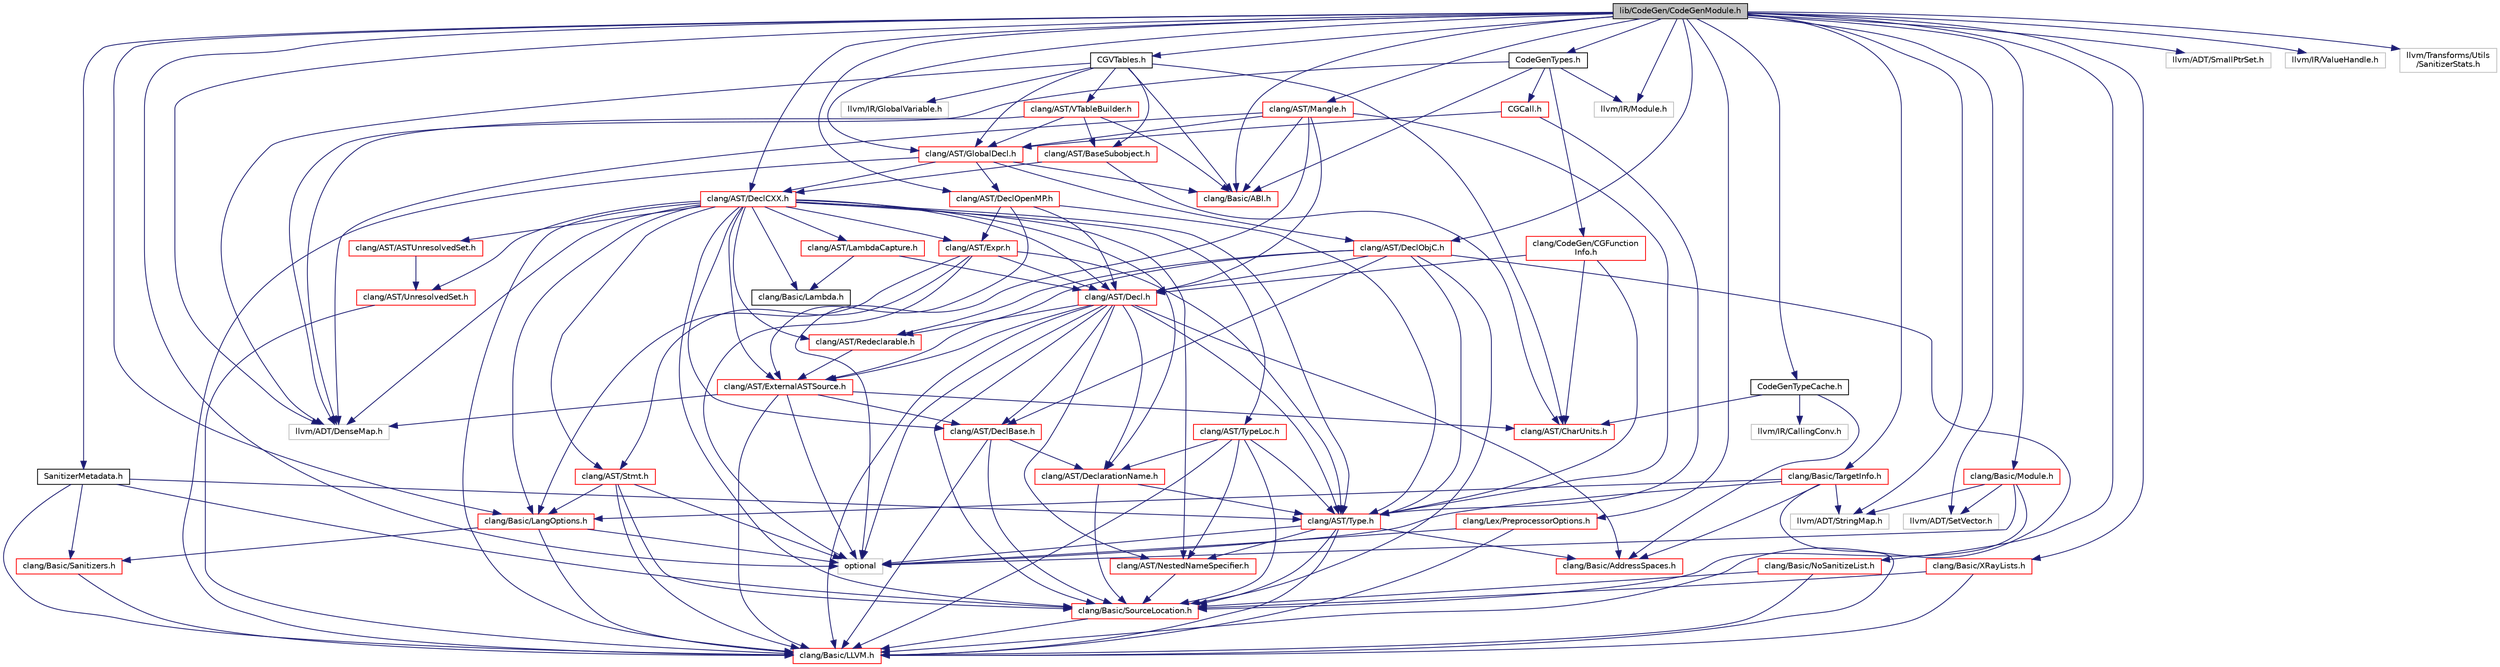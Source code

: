 digraph "lib/CodeGen/CodeGenModule.h"
{
 // LATEX_PDF_SIZE
  bgcolor="transparent";
  edge [fontname="Helvetica",fontsize="10",labelfontname="Helvetica",labelfontsize="10"];
  node [fontname="Helvetica",fontsize="10",shape=record];
  Node1 [label="lib/CodeGen/CodeGenModule.h",height=0.2,width=0.4,color="black", fillcolor="grey75", style="filled", fontcolor="black",tooltip=" "];
  Node1 -> Node2 [color="midnightblue",fontsize="10",style="solid",fontname="Helvetica"];
  Node2 [label="CGVTables.h",height=0.2,width=0.4,color="black",URL="$CGVTables_8h.html",tooltip=" "];
  Node2 -> Node3 [color="midnightblue",fontsize="10",style="solid",fontname="Helvetica"];
  Node3 [label="clang/AST/BaseSubobject.h",height=0.2,width=0.4,color="red",URL="$BaseSubobject_8h.html",tooltip=" "];
  Node3 -> Node4 [color="midnightblue",fontsize="10",style="solid",fontname="Helvetica"];
  Node4 [label="clang/AST/CharUnits.h",height=0.2,width=0.4,color="red",URL="$CharUnits_8h.html",tooltip=" "];
  Node3 -> Node9 [color="midnightblue",fontsize="10",style="solid",fontname="Helvetica"];
  Node9 [label="clang/AST/DeclCXX.h",height=0.2,width=0.4,color="red",URL="$DeclCXX_8h.html",tooltip=" "];
  Node9 -> Node10 [color="midnightblue",fontsize="10",style="solid",fontname="Helvetica"];
  Node10 [label="clang/AST/ASTUnresolvedSet.h",height=0.2,width=0.4,color="red",URL="$ASTUnresolvedSet_8h.html",tooltip=" "];
  Node10 -> Node28 [color="midnightblue",fontsize="10",style="solid",fontname="Helvetica"];
  Node28 [label="clang/AST/UnresolvedSet.h",height=0.2,width=0.4,color="red",URL="$UnresolvedSet_8h.html",tooltip=" "];
  Node28 -> Node29 [color="midnightblue",fontsize="10",style="solid",fontname="Helvetica"];
  Node29 [label="clang/Basic/LLVM.h",height=0.2,width=0.4,color="red",URL="$LLVM_8h.html",tooltip=" "];
  Node9 -> Node35 [color="midnightblue",fontsize="10",style="solid",fontname="Helvetica"];
  Node35 [label="clang/AST/Decl.h",height=0.2,width=0.4,color="red",URL="$Decl_8h.html",tooltip=" "];
  Node35 -> Node43 [color="midnightblue",fontsize="10",style="solid",fontname="Helvetica"];
  Node43 [label="clang/AST/DeclBase.h",height=0.2,width=0.4,color="red",URL="$DeclBase_8h.html",tooltip=" "];
  Node43 -> Node47 [color="midnightblue",fontsize="10",style="solid",fontname="Helvetica"];
  Node47 [label="clang/AST/DeclarationName.h",height=0.2,width=0.4,color="red",URL="$DeclarationName_8h.html",tooltip=" "];
  Node47 -> Node48 [color="midnightblue",fontsize="10",style="solid",fontname="Helvetica"];
  Node48 [label="clang/AST/Type.h",height=0.2,width=0.4,color="red",URL="$Type_8h.html",tooltip=" "];
  Node48 -> Node52 [color="midnightblue",fontsize="10",style="solid",fontname="Helvetica"];
  Node52 [label="clang/AST/NestedNameSpecifier.h",height=0.2,width=0.4,color="red",URL="$NestedNameSpecifier_8h.html",tooltip=" "];
  Node52 -> Node62 [color="midnightblue",fontsize="10",style="solid",fontname="Helvetica"];
  Node62 [label="clang/Basic/SourceLocation.h",height=0.2,width=0.4,color="red",URL="$SourceLocation_8h.html",tooltip=" "];
  Node62 -> Node29 [color="midnightblue",fontsize="10",style="solid",fontname="Helvetica"];
  Node48 -> Node72 [color="midnightblue",fontsize="10",style="solid",fontname="Helvetica"];
  Node72 [label="clang/Basic/AddressSpaces.h",height=0.2,width=0.4,color="red",URL="$AddressSpaces_8h.html",tooltip=" "];
  Node48 -> Node29 [color="midnightblue",fontsize="10",style="solid",fontname="Helvetica"];
  Node48 -> Node62 [color="midnightblue",fontsize="10",style="solid",fontname="Helvetica"];
  Node48 -> Node56 [color="midnightblue",fontsize="10",style="solid",fontname="Helvetica"];
  Node56 [label="optional",height=0.2,width=0.4,color="grey75",tooltip=" "];
  Node47 -> Node62 [color="midnightblue",fontsize="10",style="solid",fontname="Helvetica"];
  Node43 -> Node29 [color="midnightblue",fontsize="10",style="solid",fontname="Helvetica"];
  Node43 -> Node62 [color="midnightblue",fontsize="10",style="solid",fontname="Helvetica"];
  Node35 -> Node47 [color="midnightblue",fontsize="10",style="solid",fontname="Helvetica"];
  Node35 -> Node101 [color="midnightblue",fontsize="10",style="solid",fontname="Helvetica"];
  Node101 [label="clang/AST/ExternalASTSource.h",height=0.2,width=0.4,color="red",URL="$ExternalASTSource_8h.html",tooltip=" "];
  Node101 -> Node4 [color="midnightblue",fontsize="10",style="solid",fontname="Helvetica"];
  Node101 -> Node43 [color="midnightblue",fontsize="10",style="solid",fontname="Helvetica"];
  Node101 -> Node29 [color="midnightblue",fontsize="10",style="solid",fontname="Helvetica"];
  Node101 -> Node63 [color="midnightblue",fontsize="10",style="solid",fontname="Helvetica"];
  Node63 [label="llvm/ADT/DenseMap.h",height=0.2,width=0.4,color="grey75",tooltip=" "];
  Node101 -> Node56 [color="midnightblue",fontsize="10",style="solid",fontname="Helvetica"];
  Node35 -> Node52 [color="midnightblue",fontsize="10",style="solid",fontname="Helvetica"];
  Node35 -> Node102 [color="midnightblue",fontsize="10",style="solid",fontname="Helvetica"];
  Node102 [label="clang/AST/Redeclarable.h",height=0.2,width=0.4,color="red",URL="$Redeclarable_8h.html",tooltip=" "];
  Node102 -> Node101 [color="midnightblue",fontsize="10",style="solid",fontname="Helvetica"];
  Node35 -> Node48 [color="midnightblue",fontsize="10",style="solid",fontname="Helvetica"];
  Node35 -> Node72 [color="midnightblue",fontsize="10",style="solid",fontname="Helvetica"];
  Node35 -> Node29 [color="midnightblue",fontsize="10",style="solid",fontname="Helvetica"];
  Node35 -> Node62 [color="midnightblue",fontsize="10",style="solid",fontname="Helvetica"];
  Node35 -> Node56 [color="midnightblue",fontsize="10",style="solid",fontname="Helvetica"];
  Node9 -> Node43 [color="midnightblue",fontsize="10",style="solid",fontname="Helvetica"];
  Node9 -> Node47 [color="midnightblue",fontsize="10",style="solid",fontname="Helvetica"];
  Node9 -> Node104 [color="midnightblue",fontsize="10",style="solid",fontname="Helvetica"];
  Node104 [label="clang/AST/Expr.h",height=0.2,width=0.4,color="red",URL="$Expr_8h.html",tooltip=" "];
  Node104 -> Node35 [color="midnightblue",fontsize="10",style="solid",fontname="Helvetica"];
  Node104 -> Node109 [color="midnightblue",fontsize="10",style="solid",fontname="Helvetica"];
  Node109 [label="clang/AST/Stmt.h",height=0.2,width=0.4,color="red",URL="$Stmt_8h.html",tooltip=" "];
  Node109 -> Node29 [color="midnightblue",fontsize="10",style="solid",fontname="Helvetica"];
  Node109 -> Node113 [color="midnightblue",fontsize="10",style="solid",fontname="Helvetica"];
  Node113 [label="clang/Basic/LangOptions.h",height=0.2,width=0.4,color="red",URL="$LangOptions_8h.html",tooltip=" "];
  Node113 -> Node29 [color="midnightblue",fontsize="10",style="solid",fontname="Helvetica"];
  Node113 -> Node120 [color="midnightblue",fontsize="10",style="solid",fontname="Helvetica"];
  Node120 [label="clang/Basic/Sanitizers.h",height=0.2,width=0.4,color="red",URL="$Sanitizers_8h.html",tooltip=" "];
  Node120 -> Node29 [color="midnightblue",fontsize="10",style="solid",fontname="Helvetica"];
  Node113 -> Node56 [color="midnightblue",fontsize="10",style="solid",fontname="Helvetica"];
  Node109 -> Node62 [color="midnightblue",fontsize="10",style="solid",fontname="Helvetica"];
  Node109 -> Node56 [color="midnightblue",fontsize="10",style="solid",fontname="Helvetica"];
  Node104 -> Node48 [color="midnightblue",fontsize="10",style="solid",fontname="Helvetica"];
  Node104 -> Node113 [color="midnightblue",fontsize="10",style="solid",fontname="Helvetica"];
  Node104 -> Node56 [color="midnightblue",fontsize="10",style="solid",fontname="Helvetica"];
  Node9 -> Node101 [color="midnightblue",fontsize="10",style="solid",fontname="Helvetica"];
  Node9 -> Node135 [color="midnightblue",fontsize="10",style="solid",fontname="Helvetica"];
  Node135 [label="clang/AST/LambdaCapture.h",height=0.2,width=0.4,color="red",URL="$LambdaCapture_8h.html",tooltip=" "];
  Node135 -> Node35 [color="midnightblue",fontsize="10",style="solid",fontname="Helvetica"];
  Node135 -> Node136 [color="midnightblue",fontsize="10",style="solid",fontname="Helvetica"];
  Node136 [label="clang/Basic/Lambda.h",height=0.2,width=0.4,color="black",URL="$Lambda_8h.html",tooltip=" "];
  Node9 -> Node52 [color="midnightblue",fontsize="10",style="solid",fontname="Helvetica"];
  Node9 -> Node102 [color="midnightblue",fontsize="10",style="solid",fontname="Helvetica"];
  Node9 -> Node109 [color="midnightblue",fontsize="10",style="solid",fontname="Helvetica"];
  Node9 -> Node48 [color="midnightblue",fontsize="10",style="solid",fontname="Helvetica"];
  Node9 -> Node137 [color="midnightblue",fontsize="10",style="solid",fontname="Helvetica"];
  Node137 [label="clang/AST/TypeLoc.h",height=0.2,width=0.4,color="red",URL="$TypeLoc_8h.html",tooltip=" "];
  Node137 -> Node47 [color="midnightblue",fontsize="10",style="solid",fontname="Helvetica"];
  Node137 -> Node52 [color="midnightblue",fontsize="10",style="solid",fontname="Helvetica"];
  Node137 -> Node48 [color="midnightblue",fontsize="10",style="solid",fontname="Helvetica"];
  Node137 -> Node29 [color="midnightblue",fontsize="10",style="solid",fontname="Helvetica"];
  Node137 -> Node62 [color="midnightblue",fontsize="10",style="solid",fontname="Helvetica"];
  Node9 -> Node28 [color="midnightblue",fontsize="10",style="solid",fontname="Helvetica"];
  Node9 -> Node29 [color="midnightblue",fontsize="10",style="solid",fontname="Helvetica"];
  Node9 -> Node136 [color="midnightblue",fontsize="10",style="solid",fontname="Helvetica"];
  Node9 -> Node113 [color="midnightblue",fontsize="10",style="solid",fontname="Helvetica"];
  Node9 -> Node62 [color="midnightblue",fontsize="10",style="solid",fontname="Helvetica"];
  Node9 -> Node63 [color="midnightblue",fontsize="10",style="solid",fontname="Helvetica"];
  Node2 -> Node4 [color="midnightblue",fontsize="10",style="solid",fontname="Helvetica"];
  Node2 -> Node141 [color="midnightblue",fontsize="10",style="solid",fontname="Helvetica"];
  Node141 [label="clang/AST/GlobalDecl.h",height=0.2,width=0.4,color="red",URL="$GlobalDecl_8h.html",tooltip=" "];
  Node141 -> Node9 [color="midnightblue",fontsize="10",style="solid",fontname="Helvetica"];
  Node141 -> Node151 [color="midnightblue",fontsize="10",style="solid",fontname="Helvetica"];
  Node151 [label="clang/AST/DeclObjC.h",height=0.2,width=0.4,color="red",URL="$DeclObjC_8h.html",tooltip=" "];
  Node151 -> Node35 [color="midnightblue",fontsize="10",style="solid",fontname="Helvetica"];
  Node151 -> Node43 [color="midnightblue",fontsize="10",style="solid",fontname="Helvetica"];
  Node151 -> Node101 [color="midnightblue",fontsize="10",style="solid",fontname="Helvetica"];
  Node151 -> Node102 [color="midnightblue",fontsize="10",style="solid",fontname="Helvetica"];
  Node151 -> Node48 [color="midnightblue",fontsize="10",style="solid",fontname="Helvetica"];
  Node151 -> Node29 [color="midnightblue",fontsize="10",style="solid",fontname="Helvetica"];
  Node151 -> Node62 [color="midnightblue",fontsize="10",style="solid",fontname="Helvetica"];
  Node141 -> Node156 [color="midnightblue",fontsize="10",style="solid",fontname="Helvetica"];
  Node156 [label="clang/AST/DeclOpenMP.h",height=0.2,width=0.4,color="red",URL="$DeclOpenMP_8h.html",tooltip=" "];
  Node156 -> Node35 [color="midnightblue",fontsize="10",style="solid",fontname="Helvetica"];
  Node156 -> Node104 [color="midnightblue",fontsize="10",style="solid",fontname="Helvetica"];
  Node156 -> Node101 [color="midnightblue",fontsize="10",style="solid",fontname="Helvetica"];
  Node156 -> Node48 [color="midnightblue",fontsize="10",style="solid",fontname="Helvetica"];
  Node141 -> Node181 [color="midnightblue",fontsize="10",style="solid",fontname="Helvetica"];
  Node181 [label="clang/Basic/ABI.h",height=0.2,width=0.4,color="red",URL="$ABI_8h.html",tooltip=" "];
  Node141 -> Node29 [color="midnightblue",fontsize="10",style="solid",fontname="Helvetica"];
  Node2 -> Node182 [color="midnightblue",fontsize="10",style="solid",fontname="Helvetica"];
  Node182 [label="clang/AST/VTableBuilder.h",height=0.2,width=0.4,color="red",URL="$VTableBuilder_8h.html",tooltip=" "];
  Node182 -> Node3 [color="midnightblue",fontsize="10",style="solid",fontname="Helvetica"];
  Node182 -> Node141 [color="midnightblue",fontsize="10",style="solid",fontname="Helvetica"];
  Node182 -> Node181 [color="midnightblue",fontsize="10",style="solid",fontname="Helvetica"];
  Node182 -> Node63 [color="midnightblue",fontsize="10",style="solid",fontname="Helvetica"];
  Node2 -> Node181 [color="midnightblue",fontsize="10",style="solid",fontname="Helvetica"];
  Node2 -> Node63 [color="midnightblue",fontsize="10",style="solid",fontname="Helvetica"];
  Node2 -> Node189 [color="midnightblue",fontsize="10",style="solid",fontname="Helvetica"];
  Node189 [label="llvm/IR/GlobalVariable.h",height=0.2,width=0.4,color="grey75",tooltip=" "];
  Node1 -> Node190 [color="midnightblue",fontsize="10",style="solid",fontname="Helvetica"];
  Node190 [label="CodeGenTypeCache.h",height=0.2,width=0.4,color="black",URL="$CodeGenTypeCache_8h.html",tooltip=" "];
  Node190 -> Node4 [color="midnightblue",fontsize="10",style="solid",fontname="Helvetica"];
  Node190 -> Node72 [color="midnightblue",fontsize="10",style="solid",fontname="Helvetica"];
  Node190 -> Node191 [color="midnightblue",fontsize="10",style="solid",fontname="Helvetica"];
  Node191 [label="llvm/IR/CallingConv.h",height=0.2,width=0.4,color="grey75",tooltip=" "];
  Node1 -> Node192 [color="midnightblue",fontsize="10",style="solid",fontname="Helvetica"];
  Node192 [label="CodeGenTypes.h",height=0.2,width=0.4,color="black",URL="$CodeGenTypes_8h.html",tooltip=" "];
  Node192 -> Node193 [color="midnightblue",fontsize="10",style="solid",fontname="Helvetica"];
  Node193 [label="CGCall.h",height=0.2,width=0.4,color="red",URL="$CGCall_8h.html",tooltip=" "];
  Node193 -> Node141 [color="midnightblue",fontsize="10",style="solid",fontname="Helvetica"];
  Node193 -> Node48 [color="midnightblue",fontsize="10",style="solid",fontname="Helvetica"];
  Node192 -> Node181 [color="midnightblue",fontsize="10",style="solid",fontname="Helvetica"];
  Node192 -> Node205 [color="midnightblue",fontsize="10",style="solid",fontname="Helvetica"];
  Node205 [label="clang/CodeGen/CGFunction\lInfo.h",height=0.2,width=0.4,color="red",URL="$CGFunctionInfo_8h.html",tooltip=" "];
  Node205 -> Node4 [color="midnightblue",fontsize="10",style="solid",fontname="Helvetica"];
  Node205 -> Node35 [color="midnightblue",fontsize="10",style="solid",fontname="Helvetica"];
  Node205 -> Node48 [color="midnightblue",fontsize="10",style="solid",fontname="Helvetica"];
  Node192 -> Node63 [color="midnightblue",fontsize="10",style="solid",fontname="Helvetica"];
  Node192 -> Node207 [color="midnightblue",fontsize="10",style="solid",fontname="Helvetica"];
  Node207 [label="llvm/IR/Module.h",height=0.2,width=0.4,color="grey75",tooltip=" "];
  Node1 -> Node208 [color="midnightblue",fontsize="10",style="solid",fontname="Helvetica"];
  Node208 [label="SanitizerMetadata.h",height=0.2,width=0.4,color="black",URL="$SanitizerMetadata_8h.html",tooltip=" "];
  Node208 -> Node48 [color="midnightblue",fontsize="10",style="solid",fontname="Helvetica"];
  Node208 -> Node29 [color="midnightblue",fontsize="10",style="solid",fontname="Helvetica"];
  Node208 -> Node120 [color="midnightblue",fontsize="10",style="solid",fontname="Helvetica"];
  Node208 -> Node62 [color="midnightblue",fontsize="10",style="solid",fontname="Helvetica"];
  Node1 -> Node9 [color="midnightblue",fontsize="10",style="solid",fontname="Helvetica"];
  Node1 -> Node151 [color="midnightblue",fontsize="10",style="solid",fontname="Helvetica"];
  Node1 -> Node156 [color="midnightblue",fontsize="10",style="solid",fontname="Helvetica"];
  Node1 -> Node141 [color="midnightblue",fontsize="10",style="solid",fontname="Helvetica"];
  Node1 -> Node209 [color="midnightblue",fontsize="10",style="solid",fontname="Helvetica"];
  Node209 [label="clang/AST/Mangle.h",height=0.2,width=0.4,color="red",URL="$Mangle_8h.html",tooltip=" "];
  Node209 -> Node35 [color="midnightblue",fontsize="10",style="solid",fontname="Helvetica"];
  Node209 -> Node141 [color="midnightblue",fontsize="10",style="solid",fontname="Helvetica"];
  Node209 -> Node48 [color="midnightblue",fontsize="10",style="solid",fontname="Helvetica"];
  Node209 -> Node181 [color="midnightblue",fontsize="10",style="solid",fontname="Helvetica"];
  Node209 -> Node63 [color="midnightblue",fontsize="10",style="solid",fontname="Helvetica"];
  Node209 -> Node56 [color="midnightblue",fontsize="10",style="solid",fontname="Helvetica"];
  Node1 -> Node181 [color="midnightblue",fontsize="10",style="solid",fontname="Helvetica"];
  Node1 -> Node113 [color="midnightblue",fontsize="10",style="solid",fontname="Helvetica"];
  Node1 -> Node210 [color="midnightblue",fontsize="10",style="solid",fontname="Helvetica"];
  Node210 [label="clang/Basic/Module.h",height=0.2,width=0.4,color="red",URL="$Module_8h.html",tooltip=" "];
  Node210 -> Node62 [color="midnightblue",fontsize="10",style="solid",fontname="Helvetica"];
  Node210 -> Node218 [color="midnightblue",fontsize="10",style="solid",fontname="Helvetica"];
  Node218 [label="llvm/ADT/SetVector.h",height=0.2,width=0.4,color="grey75",tooltip=" "];
  Node210 -> Node93 [color="midnightblue",fontsize="10",style="solid",fontname="Helvetica"];
  Node93 [label="llvm/ADT/StringMap.h",height=0.2,width=0.4,color="grey75",tooltip=" "];
  Node210 -> Node56 [color="midnightblue",fontsize="10",style="solid",fontname="Helvetica"];
  Node1 -> Node165 [color="midnightblue",fontsize="10",style="solid",fontname="Helvetica"];
  Node165 [label="clang/Basic/NoSanitizeList.h",height=0.2,width=0.4,color="red",URL="$NoSanitizeList_8h.html",tooltip=" "];
  Node165 -> Node29 [color="midnightblue",fontsize="10",style="solid",fontname="Helvetica"];
  Node165 -> Node62 [color="midnightblue",fontsize="10",style="solid",fontname="Helvetica"];
  Node1 -> Node220 [color="midnightblue",fontsize="10",style="solid",fontname="Helvetica"];
  Node220 [label="clang/Basic/TargetInfo.h",height=0.2,width=0.4,color="red",URL="$include_2clang_2Basic_2TargetInfo_8h.html",tooltip=" "];
  Node220 -> Node72 [color="midnightblue",fontsize="10",style="solid",fontname="Helvetica"];
  Node220 -> Node29 [color="midnightblue",fontsize="10",style="solid",fontname="Helvetica"];
  Node220 -> Node113 [color="midnightblue",fontsize="10",style="solid",fontname="Helvetica"];
  Node220 -> Node93 [color="midnightblue",fontsize="10",style="solid",fontname="Helvetica"];
  Node220 -> Node56 [color="midnightblue",fontsize="10",style="solid",fontname="Helvetica"];
  Node1 -> Node174 [color="midnightblue",fontsize="10",style="solid",fontname="Helvetica"];
  Node174 [label="clang/Basic/XRayLists.h",height=0.2,width=0.4,color="red",URL="$XRayLists_8h.html",tooltip=" "];
  Node174 -> Node29 [color="midnightblue",fontsize="10",style="solid",fontname="Helvetica"];
  Node174 -> Node62 [color="midnightblue",fontsize="10",style="solid",fontname="Helvetica"];
  Node1 -> Node226 [color="midnightblue",fontsize="10",style="solid",fontname="Helvetica"];
  Node226 [label="clang/Lex/PreprocessorOptions.h",height=0.2,width=0.4,color="red",URL="$PreprocessorOptions_8h.html",tooltip=" "];
  Node226 -> Node29 [color="midnightblue",fontsize="10",style="solid",fontname="Helvetica"];
  Node226 -> Node56 [color="midnightblue",fontsize="10",style="solid",fontname="Helvetica"];
  Node1 -> Node63 [color="midnightblue",fontsize="10",style="solid",fontname="Helvetica"];
  Node1 -> Node218 [color="midnightblue",fontsize="10",style="solid",fontname="Helvetica"];
  Node1 -> Node230 [color="midnightblue",fontsize="10",style="solid",fontname="Helvetica"];
  Node230 [label="llvm/ADT/SmallPtrSet.h",height=0.2,width=0.4,color="grey75",tooltip=" "];
  Node1 -> Node93 [color="midnightblue",fontsize="10",style="solid",fontname="Helvetica"];
  Node1 -> Node207 [color="midnightblue",fontsize="10",style="solid",fontname="Helvetica"];
  Node1 -> Node231 [color="midnightblue",fontsize="10",style="solid",fontname="Helvetica"];
  Node231 [label="llvm/IR/ValueHandle.h",height=0.2,width=0.4,color="grey75",tooltip=" "];
  Node1 -> Node232 [color="midnightblue",fontsize="10",style="solid",fontname="Helvetica"];
  Node232 [label="llvm/Transforms/Utils\l/SanitizerStats.h",height=0.2,width=0.4,color="grey75",tooltip=" "];
  Node1 -> Node56 [color="midnightblue",fontsize="10",style="solid",fontname="Helvetica"];
}
